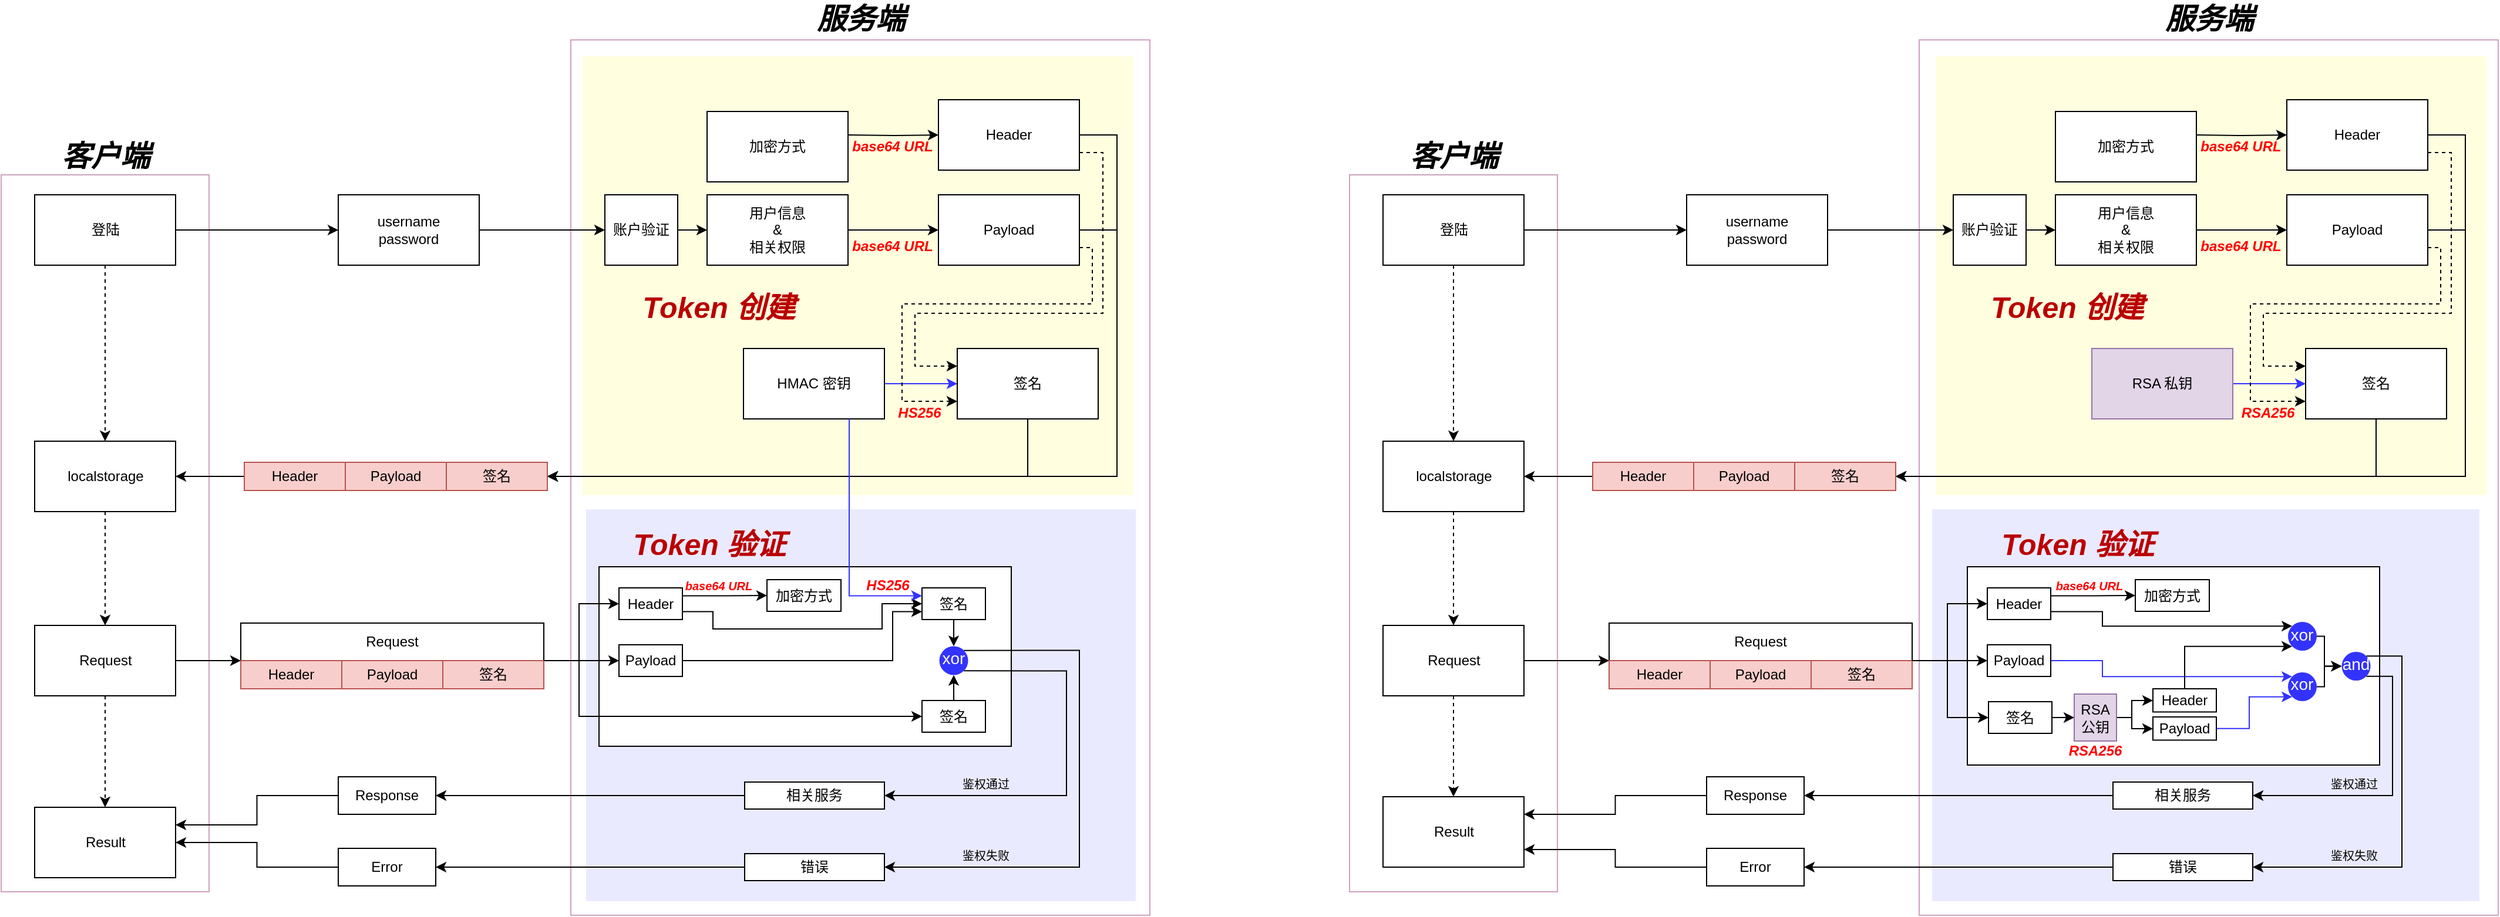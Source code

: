 <mxfile version="14.4.3" type="device"><diagram id="e9HFS9xnSts-V0otqG3l" name="第 1 页"><mxGraphModel dx="1980" dy="1196" grid="0" gridSize="10" guides="1" tooltips="1" connect="1" arrows="1" fold="1" page="0" pageScale="1" pageWidth="827" pageHeight="1169" math="0" shadow="0"><root><mxCell id="0"/><mxCell id="1" parent="0"/><mxCell id="iYfl9W74_A0CTGc8uDGF-97" value="" style="rounded=0;whiteSpace=wrap;html=1;strokeColor=#CDA2BE;" vertex="1" parent="1"><mxGeometry x="1139" y="272" width="177" height="611" as="geometry"/></mxCell><mxCell id="iYfl9W74_A0CTGc8uDGF-95" value="" style="rounded=0;whiteSpace=wrap;html=1;strokeColor=#CDA2BE;" vertex="1" parent="1"><mxGeometry x="1624" y="157" width="493" height="746" as="geometry"/></mxCell><mxCell id="iYfl9W74_A0CTGc8uDGF-172" value="" style="rounded=0;whiteSpace=wrap;html=1;strokeColor=none;fillColor=#FFFF99;opacity=30;" vertex="1" parent="1"><mxGeometry x="1638" y="171" width="469" height="374" as="geometry"/></mxCell><mxCell id="AnPREC7OPEaRMORbK3N5-30" value="" style="rounded=0;whiteSpace=wrap;html=1;strokeColor=#CDA2BE;" parent="1" vertex="1"><mxGeometry x="476" y="157" width="493" height="746" as="geometry"/></mxCell><mxCell id="iYfl9W74_A0CTGc8uDGF-171" value="" style="rounded=0;whiteSpace=wrap;html=1;strokeColor=none;fillColor=#FFFF99;opacity=30;" vertex="1" parent="1"><mxGeometry x="486" y="171" width="469" height="374" as="geometry"/></mxCell><mxCell id="AnPREC7OPEaRMORbK3N5-57" value="" style="rounded=0;whiteSpace=wrap;html=1;strokeColor=none;opacity=10;fillColor=#3333FF;" parent="1" vertex="1"><mxGeometry x="489" y="557" width="468" height="334" as="geometry"/></mxCell><mxCell id="AnPREC7OPEaRMORbK3N5-34" value="" style="rounded=0;whiteSpace=wrap;html=1;strokeColor=#CDA2BE;" parent="1" vertex="1"><mxGeometry x="-9" y="272" width="177" height="611" as="geometry"/></mxCell><mxCell id="AnPREC7OPEaRMORbK3N5-2" style="edgeStyle=orthogonalEdgeStyle;rounded=0;orthogonalLoop=1;jettySize=auto;html=1;entryX=0;entryY=0.5;entryDx=0;entryDy=0;" parent="1" source="AnPREC7OPEaRMORbK3N5-1" target="AnPREC7OPEaRMORbK3N5-4" edge="1"><mxGeometry relative="1" as="geometry"><mxPoint x="279" y="319" as="targetPoint"/></mxGeometry></mxCell><mxCell id="AnPREC7OPEaRMORbK3N5-1" value="username&lt;br&gt;password" style="rounded=0;whiteSpace=wrap;html=1;" parent="1" vertex="1"><mxGeometry x="278" y="289" width="120" height="60" as="geometry"/></mxCell><mxCell id="AnPREC7OPEaRMORbK3N5-12" style="edgeStyle=orthogonalEdgeStyle;rounded=0;orthogonalLoop=1;jettySize=auto;html=1;" parent="1" source="AnPREC7OPEaRMORbK3N5-3" target="AnPREC7OPEaRMORbK3N5-11" edge="1"><mxGeometry relative="1" as="geometry"/></mxCell><mxCell id="AnPREC7OPEaRMORbK3N5-3" value="用户信息&lt;br&gt;&amp;amp;&lt;br&gt;相关权限" style="rounded=0;whiteSpace=wrap;html=1;" parent="1" vertex="1"><mxGeometry x="592" y="289" width="120" height="60" as="geometry"/></mxCell><mxCell id="AnPREC7OPEaRMORbK3N5-5" style="edgeStyle=orthogonalEdgeStyle;rounded=0;orthogonalLoop=1;jettySize=auto;html=1;entryX=0;entryY=0.5;entryDx=0;entryDy=0;" parent="1" source="AnPREC7OPEaRMORbK3N5-4" target="AnPREC7OPEaRMORbK3N5-3" edge="1"><mxGeometry relative="1" as="geometry"/></mxCell><mxCell id="AnPREC7OPEaRMORbK3N5-4" value="账户验证" style="rounded=0;whiteSpace=wrap;html=1;" parent="1" vertex="1"><mxGeometry x="505" y="289" width="62" height="60" as="geometry"/></mxCell><mxCell id="AnPREC7OPEaRMORbK3N5-9" style="edgeStyle=orthogonalEdgeStyle;rounded=0;orthogonalLoop=1;jettySize=auto;html=1;entryX=0;entryY=0.5;entryDx=0;entryDy=0;" parent="1" target="AnPREC7OPEaRMORbK3N5-8" edge="1"><mxGeometry relative="1" as="geometry"><mxPoint x="712" y="238" as="sourcePoint"/></mxGeometry></mxCell><mxCell id="AnPREC7OPEaRMORbK3N5-14" style="edgeStyle=orthogonalEdgeStyle;rounded=0;orthogonalLoop=1;jettySize=auto;html=1;strokeColor=#3333FF;" parent="1" source="AnPREC7OPEaRMORbK3N5-7" target="AnPREC7OPEaRMORbK3N5-13" edge="1"><mxGeometry relative="1" as="geometry"/></mxCell><mxCell id="AnPREC7OPEaRMORbK3N5-7" value="HMAC 密钥" style="rounded=0;whiteSpace=wrap;html=1;" parent="1" vertex="1"><mxGeometry x="623" y="420" width="120" height="60" as="geometry"/></mxCell><mxCell id="AnPREC7OPEaRMORbK3N5-16" style="edgeStyle=orthogonalEdgeStyle;rounded=0;orthogonalLoop=1;jettySize=auto;html=1;entryX=0;entryY=0.25;entryDx=0;entryDy=0;dashed=1;exitX=1;exitY=0.75;exitDx=0;exitDy=0;" parent="1" source="AnPREC7OPEaRMORbK3N5-8" target="AnPREC7OPEaRMORbK3N5-13" edge="1"><mxGeometry relative="1" as="geometry"><Array as="points"><mxPoint x="929" y="253"/><mxPoint x="929" y="390"/><mxPoint x="769" y="390"/><mxPoint x="769" y="435"/></Array></mxGeometry></mxCell><mxCell id="AnPREC7OPEaRMORbK3N5-32" style="edgeStyle=orthogonalEdgeStyle;rounded=0;orthogonalLoop=1;jettySize=auto;html=1;entryX=1;entryY=0.5;entryDx=0;entryDy=0;" parent="1" source="AnPREC7OPEaRMORbK3N5-8" target="AnPREC7OPEaRMORbK3N5-17" edge="1"><mxGeometry relative="1" as="geometry"><Array as="points"><mxPoint x="941" y="238"/><mxPoint x="941" y="529"/></Array></mxGeometry></mxCell><mxCell id="AnPREC7OPEaRMORbK3N5-8" value="Header" style="rounded=0;whiteSpace=wrap;html=1;" parent="1" vertex="1"><mxGeometry x="789" y="208" width="120" height="60" as="geometry"/></mxCell><mxCell id="AnPREC7OPEaRMORbK3N5-15" style="edgeStyle=orthogonalEdgeStyle;rounded=0;orthogonalLoop=1;jettySize=auto;html=1;entryX=0;entryY=0.75;entryDx=0;entryDy=0;exitX=1;exitY=0.75;exitDx=0;exitDy=0;dashed=1;" parent="1" source="AnPREC7OPEaRMORbK3N5-11" target="AnPREC7OPEaRMORbK3N5-13" edge="1"><mxGeometry relative="1" as="geometry"><Array as="points"><mxPoint x="920" y="334"/><mxPoint x="920" y="382"/><mxPoint x="758" y="382"/><mxPoint x="758" y="465"/></Array></mxGeometry></mxCell><mxCell id="AnPREC7OPEaRMORbK3N5-31" style="edgeStyle=orthogonalEdgeStyle;rounded=0;orthogonalLoop=1;jettySize=auto;html=1;entryX=1;entryY=0.5;entryDx=0;entryDy=0;" parent="1" source="AnPREC7OPEaRMORbK3N5-11" target="AnPREC7OPEaRMORbK3N5-17" edge="1"><mxGeometry relative="1" as="geometry"><Array as="points"><mxPoint x="941" y="319"/><mxPoint x="941" y="529"/></Array></mxGeometry></mxCell><mxCell id="AnPREC7OPEaRMORbK3N5-11" value="Payload" style="rounded=0;whiteSpace=wrap;html=1;" parent="1" vertex="1"><mxGeometry x="789" y="289" width="120" height="60" as="geometry"/></mxCell><mxCell id="AnPREC7OPEaRMORbK3N5-21" style="edgeStyle=orthogonalEdgeStyle;rounded=0;orthogonalLoop=1;jettySize=auto;html=1;entryX=1;entryY=0.5;entryDx=0;entryDy=0;exitX=0.5;exitY=1;exitDx=0;exitDy=0;" parent="1" source="AnPREC7OPEaRMORbK3N5-13" target="AnPREC7OPEaRMORbK3N5-17" edge="1"><mxGeometry relative="1" as="geometry"><Array as="points"><mxPoint x="865" y="529"/></Array></mxGeometry></mxCell><mxCell id="AnPREC7OPEaRMORbK3N5-13" value="签名" style="rounded=0;whiteSpace=wrap;html=1;" parent="1" vertex="1"><mxGeometry x="805" y="420" width="120" height="60" as="geometry"/></mxCell><mxCell id="AnPREC7OPEaRMORbK3N5-17" value="签名" style="rounded=0;whiteSpace=wrap;html=1;fillColor=#f8cecc;strokeColor=#b85450;" parent="1" vertex="1"><mxGeometry x="370" y="517" width="86" height="24" as="geometry"/></mxCell><mxCell id="AnPREC7OPEaRMORbK3N5-18" value="Payload" style="rounded=0;whiteSpace=wrap;html=1;fillColor=#f8cecc;strokeColor=#b85450;" parent="1" vertex="1"><mxGeometry x="284" y="517" width="86" height="24" as="geometry"/></mxCell><mxCell id="AnPREC7OPEaRMORbK3N5-48" style="edgeStyle=orthogonalEdgeStyle;rounded=0;orthogonalLoop=1;jettySize=auto;html=1;entryX=1;entryY=0.5;entryDx=0;entryDy=0;" parent="1" source="AnPREC7OPEaRMORbK3N5-19" target="AnPREC7OPEaRMORbK3N5-47" edge="1"><mxGeometry relative="1" as="geometry"/></mxCell><mxCell id="AnPREC7OPEaRMORbK3N5-19" value="Header" style="rounded=0;whiteSpace=wrap;html=1;fillColor=#f8cecc;strokeColor=#b85450;" parent="1" vertex="1"><mxGeometry x="198" y="517" width="86" height="24" as="geometry"/></mxCell><mxCell id="AnPREC7OPEaRMORbK3N5-22" value="Request" style="rounded=0;whiteSpace=wrap;html=1;" parent="1" vertex="1"><mxGeometry x="195" y="654" width="258" height="32" as="geometry"/></mxCell><mxCell id="AnPREC7OPEaRMORbK3N5-23" value="签名" style="rounded=0;whiteSpace=wrap;html=1;fillColor=#f8cecc;strokeColor=#b85450;" parent="1" vertex="1"><mxGeometry x="367" y="686" width="86" height="24" as="geometry"/></mxCell><mxCell id="AnPREC7OPEaRMORbK3N5-24" value="Payload" style="rounded=0;whiteSpace=wrap;html=1;fillColor=#f8cecc;strokeColor=#b85450;" parent="1" vertex="1"><mxGeometry x="281" y="686" width="86" height="24" as="geometry"/></mxCell><mxCell id="AnPREC7OPEaRMORbK3N5-25" value="Header" style="rounded=0;whiteSpace=wrap;html=1;fillColor=#f8cecc;strokeColor=#b85450;" parent="1" vertex="1"><mxGeometry x="195" y="686" width="86" height="24" as="geometry"/></mxCell><mxCell id="AnPREC7OPEaRMORbK3N5-36" style="edgeStyle=orthogonalEdgeStyle;rounded=0;orthogonalLoop=1;jettySize=auto;html=1;entryX=0;entryY=0.5;entryDx=0;entryDy=0;" parent="1" source="AnPREC7OPEaRMORbK3N5-35" target="AnPREC7OPEaRMORbK3N5-1" edge="1"><mxGeometry relative="1" as="geometry"/></mxCell><mxCell id="AnPREC7OPEaRMORbK3N5-58" style="edgeStyle=orthogonalEdgeStyle;rounded=0;orthogonalLoop=1;jettySize=auto;html=1;entryX=0.5;entryY=0;entryDx=0;entryDy=0;dashed=1;" parent="1" source="AnPREC7OPEaRMORbK3N5-35" target="AnPREC7OPEaRMORbK3N5-47" edge="1"><mxGeometry relative="1" as="geometry"/></mxCell><mxCell id="AnPREC7OPEaRMORbK3N5-35" value="登陆" style="rounded=0;whiteSpace=wrap;html=1;" parent="1" vertex="1"><mxGeometry x="19.5" y="289" width="120" height="60" as="geometry"/></mxCell><mxCell id="AnPREC7OPEaRMORbK3N5-54" style="edgeStyle=orthogonalEdgeStyle;rounded=0;orthogonalLoop=1;jettySize=auto;html=1;entryX=1;entryY=0.5;entryDx=0;entryDy=0;" parent="1" target="AnPREC7OPEaRMORbK3N5-53" edge="1"><mxGeometry relative="1" as="geometry"><mxPoint x="732" y="795" as="sourcePoint"/><Array as="points"><mxPoint x="732" y="801"/></Array></mxGeometry></mxCell><mxCell id="AnPREC7OPEaRMORbK3N5-39" value="相关服务" style="rounded=0;whiteSpace=wrap;html=1;" parent="1" vertex="1"><mxGeometry x="624" y="789.5" width="119" height="23" as="geometry"/></mxCell><mxCell id="AnPREC7OPEaRMORbK3N5-59" style="edgeStyle=orthogonalEdgeStyle;rounded=0;orthogonalLoop=1;jettySize=auto;html=1;dashed=1;exitX=0.5;exitY=1;exitDx=0;exitDy=0;" parent="1" target="AnPREC7OPEaRMORbK3N5-49" edge="1" source="AnPREC7OPEaRMORbK3N5-47"><mxGeometry relative="1" as="geometry"><mxPoint x="79.5" y="582.0" as="sourcePoint"/></mxGeometry></mxCell><mxCell id="AnPREC7OPEaRMORbK3N5-47" value="localstorage" style="rounded=0;whiteSpace=wrap;html=1;" parent="1" vertex="1"><mxGeometry x="19.5" y="499" width="120" height="60" as="geometry"/></mxCell><mxCell id="AnPREC7OPEaRMORbK3N5-51" style="edgeStyle=orthogonalEdgeStyle;rounded=0;orthogonalLoop=1;jettySize=auto;html=1;entryX=0;entryY=1;entryDx=0;entryDy=0;" parent="1" source="AnPREC7OPEaRMORbK3N5-49" target="AnPREC7OPEaRMORbK3N5-22" edge="1"><mxGeometry relative="1" as="geometry"><Array as="points"><mxPoint x="181" y="686"/><mxPoint x="181" y="686"/></Array></mxGeometry></mxCell><mxCell id="AnPREC7OPEaRMORbK3N5-60" style="edgeStyle=orthogonalEdgeStyle;rounded=0;orthogonalLoop=1;jettySize=auto;html=1;dashed=1;" parent="1" source="AnPREC7OPEaRMORbK3N5-49" target="AnPREC7OPEaRMORbK3N5-52" edge="1"><mxGeometry relative="1" as="geometry"/></mxCell><mxCell id="AnPREC7OPEaRMORbK3N5-49" value="Request" style="rounded=0;whiteSpace=wrap;html=1;" parent="1" vertex="1"><mxGeometry x="19.5" y="656" width="120" height="60" as="geometry"/></mxCell><mxCell id="AnPREC7OPEaRMORbK3N5-52" value="Result" style="rounded=0;whiteSpace=wrap;html=1;" parent="1" vertex="1"><mxGeometry x="19.5" y="811" width="120" height="60" as="geometry"/></mxCell><mxCell id="AnPREC7OPEaRMORbK3N5-55" style="edgeStyle=orthogonalEdgeStyle;rounded=0;orthogonalLoop=1;jettySize=auto;html=1;entryX=1;entryY=0.25;entryDx=0;entryDy=0;" parent="1" source="AnPREC7OPEaRMORbK3N5-53" target="AnPREC7OPEaRMORbK3N5-52" edge="1"><mxGeometry relative="1" as="geometry"/></mxCell><mxCell id="AnPREC7OPEaRMORbK3N5-53" value="Response" style="rounded=0;whiteSpace=wrap;html=1;" parent="1" vertex="1"><mxGeometry x="278" y="785" width="83" height="32" as="geometry"/></mxCell><mxCell id="AnPREC7OPEaRMORbK3N5-61" value="" style="rounded=0;whiteSpace=wrap;html=1;" parent="1" vertex="1"><mxGeometry x="500" y="606" width="351" height="153" as="geometry"/></mxCell><mxCell id="AnPREC7OPEaRMORbK3N5-74" style="edgeStyle=orthogonalEdgeStyle;rounded=0;orthogonalLoop=1;jettySize=auto;html=1;entryX=0;entryY=0.5;entryDx=0;entryDy=0;exitX=1;exitY=0.25;exitDx=0;exitDy=0;" parent="1" source="AnPREC7OPEaRMORbK3N5-64" target="AnPREC7OPEaRMORbK3N5-66" edge="1"><mxGeometry relative="1" as="geometry"/></mxCell><mxCell id="h8LvbexIC29-qJzv4E1W-7" style="edgeStyle=orthogonalEdgeStyle;rounded=0;orthogonalLoop=1;jettySize=auto;html=1;entryX=0;entryY=0.5;entryDx=0;entryDy=0;fontColor=#FF0000;exitX=1;exitY=0.75;exitDx=0;exitDy=0;" parent="1" source="AnPREC7OPEaRMORbK3N5-64" target="AnPREC7OPEaRMORbK3N5-69" edge="1"><mxGeometry relative="1" as="geometry"><Array as="points"><mxPoint x="597" y="644"/><mxPoint x="597" y="659"/><mxPoint x="741" y="659"/><mxPoint x="741" y="638"/></Array></mxGeometry></mxCell><mxCell id="AnPREC7OPEaRMORbK3N5-64" value="Header" style="rounded=0;whiteSpace=wrap;html=1;" parent="1" vertex="1"><mxGeometry x="517" y="624" width="54" height="27" as="geometry"/></mxCell><mxCell id="AnPREC7OPEaRMORbK3N5-65" value="加密方式" style="rounded=0;whiteSpace=wrap;html=1;" parent="1" vertex="1"><mxGeometry x="592" y="218" width="120" height="60" as="geometry"/></mxCell><mxCell id="AnPREC7OPEaRMORbK3N5-66" value="加密方式" style="rounded=0;whiteSpace=wrap;html=1;" parent="1" vertex="1"><mxGeometry x="643" y="617" width="63" height="27" as="geometry"/></mxCell><mxCell id="AnPREC7OPEaRMORbK3N5-75" style="edgeStyle=orthogonalEdgeStyle;rounded=0;orthogonalLoop=1;jettySize=auto;html=1;entryX=0;entryY=0.75;entryDx=0;entryDy=0;" parent="1" source="AnPREC7OPEaRMORbK3N5-67" target="AnPREC7OPEaRMORbK3N5-69" edge="1"><mxGeometry relative="1" as="geometry"><mxPoint x="646" y="686" as="targetPoint"/><Array as="points"><mxPoint x="750" y="686"/><mxPoint x="750" y="644"/></Array></mxGeometry></mxCell><mxCell id="AnPREC7OPEaRMORbK3N5-67" value="Payload" style="rounded=0;whiteSpace=wrap;html=1;" parent="1" vertex="1"><mxGeometry x="517" y="672.5" width="54" height="27" as="geometry"/></mxCell><mxCell id="AnPREC7OPEaRMORbK3N5-81" style="edgeStyle=orthogonalEdgeStyle;rounded=0;orthogonalLoop=1;jettySize=auto;html=1;entryX=0.5;entryY=0;entryDx=0;entryDy=0;fontColor=#FFFFFF;" parent="1" source="AnPREC7OPEaRMORbK3N5-69" target="AnPREC7OPEaRMORbK3N5-80" edge="1"><mxGeometry relative="1" as="geometry"/></mxCell><mxCell id="AnPREC7OPEaRMORbK3N5-69" value="签名" style="rounded=0;whiteSpace=wrap;html=1;" parent="1" vertex="1"><mxGeometry x="775" y="624" width="54" height="27" as="geometry"/></mxCell><mxCell id="AnPREC7OPEaRMORbK3N5-82" style="edgeStyle=orthogonalEdgeStyle;rounded=0;orthogonalLoop=1;jettySize=auto;html=1;entryX=0.5;entryY=1;entryDx=0;entryDy=0;fontColor=#FFFFFF;" parent="1" source="AnPREC7OPEaRMORbK3N5-70" target="AnPREC7OPEaRMORbK3N5-80" edge="1"><mxGeometry relative="1" as="geometry"/></mxCell><mxCell id="AnPREC7OPEaRMORbK3N5-70" value="签名" style="rounded=0;whiteSpace=wrap;html=1;" parent="1" vertex="1"><mxGeometry x="775" y="720" width="54" height="27" as="geometry"/></mxCell><mxCell id="AnPREC7OPEaRMORbK3N5-63" style="edgeStyle=orthogonalEdgeStyle;rounded=0;orthogonalLoop=1;jettySize=auto;html=1;entryX=0;entryY=0.5;entryDx=0;entryDy=0;" parent="1" source="AnPREC7OPEaRMORbK3N5-22" target="AnPREC7OPEaRMORbK3N5-64" edge="1"><mxGeometry relative="1" as="geometry"><Array as="points"><mxPoint x="483" y="686"/><mxPoint x="483" y="638"/></Array></mxGeometry></mxCell><mxCell id="AnPREC7OPEaRMORbK3N5-72" style="edgeStyle=orthogonalEdgeStyle;rounded=0;orthogonalLoop=1;jettySize=auto;html=1;entryX=0;entryY=0.5;entryDx=0;entryDy=0;" parent="1" source="AnPREC7OPEaRMORbK3N5-22" target="AnPREC7OPEaRMORbK3N5-70" edge="1"><mxGeometry relative="1" as="geometry"><Array as="points"><mxPoint x="483" y="686"/><mxPoint x="483" y="734"/></Array></mxGeometry></mxCell><mxCell id="AnPREC7OPEaRMORbK3N5-71" style="edgeStyle=orthogonalEdgeStyle;rounded=0;orthogonalLoop=1;jettySize=auto;html=1;entryX=0;entryY=0.5;entryDx=0;entryDy=0;" parent="1" target="AnPREC7OPEaRMORbK3N5-67" edge="1"><mxGeometry relative="1" as="geometry"><mxPoint x="453" y="686" as="sourcePoint"/><Array as="points"><mxPoint x="470" y="686"/><mxPoint x="470" y="686"/></Array></mxGeometry></mxCell><mxCell id="AnPREC7OPEaRMORbK3N5-78" style="edgeStyle=orthogonalEdgeStyle;rounded=0;orthogonalLoop=1;jettySize=auto;html=1;entryX=0;entryY=0.25;entryDx=0;entryDy=0;exitX=0.75;exitY=1;exitDx=0;exitDy=0;strokeColor=#3333FF;" parent="1" source="AnPREC7OPEaRMORbK3N5-7" target="AnPREC7OPEaRMORbK3N5-69" edge="1"><mxGeometry relative="1" as="geometry"><mxPoint x="733.471" y="588" as="sourcePoint"/><Array as="points"><mxPoint x="713" y="631"/></Array></mxGeometry></mxCell><mxCell id="AnPREC7OPEaRMORbK3N5-86" style="edgeStyle=orthogonalEdgeStyle;rounded=0;orthogonalLoop=1;jettySize=auto;html=1;entryX=1;entryY=0.5;entryDx=0;entryDy=0;fontColor=#FFFFFF;exitX=1;exitY=1;exitDx=0;exitDy=0;" parent="1" source="AnPREC7OPEaRMORbK3N5-80" target="AnPREC7OPEaRMORbK3N5-39" edge="1"><mxGeometry relative="1" as="geometry"><Array as="points"><mxPoint x="898" y="695"/><mxPoint x="898" y="801"/></Array></mxGeometry></mxCell><mxCell id="AnPREC7OPEaRMORbK3N5-87" style="edgeStyle=orthogonalEdgeStyle;rounded=0;orthogonalLoop=1;jettySize=auto;html=1;entryX=1;entryY=0.5;entryDx=0;entryDy=0;strokeColor=#000000;fontColor=#FFFFFF;exitX=1;exitY=0;exitDx=0;exitDy=0;" parent="1" source="AnPREC7OPEaRMORbK3N5-80" target="AnPREC7OPEaRMORbK3N5-85" edge="1"><mxGeometry relative="1" as="geometry"><Array as="points"><mxPoint x="909" y="677"/><mxPoint x="909" y="862"/></Array></mxGeometry></mxCell><mxCell id="AnPREC7OPEaRMORbK3N5-80" value="" style="ellipse;whiteSpace=wrap;html=1;aspect=fixed;fillColor=#3333FF;fontColor=#FFFFFF;strokeColor=none;" parent="1" vertex="1"><mxGeometry x="789.75" y="673.75" width="24.5" height="24.5" as="geometry"/></mxCell><mxCell id="AnPREC7OPEaRMORbK3N5-83" value="&lt;font style=&quot;font-size: 14px&quot;&gt;xor&lt;/font&gt;" style="text;html=1;strokeColor=none;fillColor=none;align=center;verticalAlign=middle;whiteSpace=wrap;rounded=0;fontColor=#FFFFFF;" parent="1" vertex="1"><mxGeometry x="782" y="673.75" width="40" height="20" as="geometry"/></mxCell><mxCell id="AnPREC7OPEaRMORbK3N5-84" value="&lt;font color=&quot;#000000&quot; style=&quot;font-size: 10px&quot;&gt;鉴权通过&lt;/font&gt;" style="text;html=1;strokeColor=none;fillColor=none;align=center;verticalAlign=middle;whiteSpace=wrap;rounded=0;fontColor=#FFFFFF;" parent="1" vertex="1"><mxGeometry x="808" y="781" width="43" height="20" as="geometry"/></mxCell><mxCell id="AnPREC7OPEaRMORbK3N5-92" style="edgeStyle=orthogonalEdgeStyle;rounded=0;orthogonalLoop=1;jettySize=auto;html=1;entryX=1;entryY=0.5;entryDx=0;entryDy=0;strokeColor=#000000;fontColor=#FFFFFF;" parent="1" source="AnPREC7OPEaRMORbK3N5-85" target="AnPREC7OPEaRMORbK3N5-90" edge="1"><mxGeometry relative="1" as="geometry"/></mxCell><mxCell id="AnPREC7OPEaRMORbK3N5-85" value="错误" style="rounded=0;whiteSpace=wrap;html=1;" parent="1" vertex="1"><mxGeometry x="624" y="850.5" width="119" height="23" as="geometry"/></mxCell><mxCell id="AnPREC7OPEaRMORbK3N5-88" value="&lt;font color=&quot;#000000&quot; style=&quot;font-size: 10px&quot;&gt;鉴权失败&lt;/font&gt;" style="text;html=1;strokeColor=none;fillColor=none;align=center;verticalAlign=middle;whiteSpace=wrap;rounded=0;fontColor=#FFFFFF;" parent="1" vertex="1"><mxGeometry x="808" y="842" width="43" height="20" as="geometry"/></mxCell><mxCell id="AnPREC7OPEaRMORbK3N5-93" style="edgeStyle=orthogonalEdgeStyle;rounded=0;orthogonalLoop=1;jettySize=auto;html=1;entryX=1;entryY=0.5;entryDx=0;entryDy=0;strokeColor=#000000;fontColor=#FFFFFF;" parent="1" source="AnPREC7OPEaRMORbK3N5-90" target="AnPREC7OPEaRMORbK3N5-52" edge="1"><mxGeometry relative="1" as="geometry"/></mxCell><mxCell id="AnPREC7OPEaRMORbK3N5-90" value="Error" style="rounded=0;whiteSpace=wrap;html=1;" parent="1" vertex="1"><mxGeometry x="278" y="846" width="83" height="32" as="geometry"/></mxCell><mxCell id="AnPREC7OPEaRMORbK3N5-94" value="&lt;font size=&quot;1&quot; color=&quot;rgba(0, 0, 0, 0)&quot;&gt;&lt;b&gt;&lt;i style=&quot;font-size: 25px&quot;&gt;Token 创建&lt;/i&gt;&lt;/b&gt;&lt;/font&gt;" style="text;html=1;strokeColor=none;fillColor=none;align=center;verticalAlign=middle;whiteSpace=wrap;rounded=0;fontColor=#FFFFFF;" parent="1" vertex="1"><mxGeometry x="528" y="374" width="148" height="20" as="geometry"/></mxCell><mxCell id="AnPREC7OPEaRMORbK3N5-95" value="&lt;font size=&quot;1&quot; color=&quot;rgba(0, 0, 0, 0)&quot;&gt;&lt;b&gt;&lt;i style=&quot;font-size: 25px&quot;&gt;Token 验证&lt;/i&gt;&lt;/b&gt;&lt;/font&gt;" style="text;html=1;strokeColor=none;fillColor=none;align=center;verticalAlign=middle;whiteSpace=wrap;rounded=0;fontColor=#FFFFFF;" parent="1" vertex="1"><mxGeometry x="520" y="576" width="148" height="20" as="geometry"/></mxCell><mxCell id="AnPREC7OPEaRMORbK3N5-96" value="&lt;font size=&quot;1&quot; color=&quot;#000000&quot;&gt;&lt;b&gt;&lt;i style=&quot;font-size: 25px&quot;&gt;客户端&lt;/i&gt;&lt;/b&gt;&lt;/font&gt;" style="text;html=1;strokeColor=none;fillColor=none;align=center;verticalAlign=middle;whiteSpace=wrap;rounded=0;fontColor=#FFFFFF;" parent="1" vertex="1"><mxGeometry x="5.5" y="247" width="148" height="16" as="geometry"/></mxCell><mxCell id="AnPREC7OPEaRMORbK3N5-97" value="&lt;font size=&quot;1&quot; color=&quot;#000000&quot;&gt;&lt;b&gt;&lt;i style=&quot;font-size: 25px&quot;&gt;服务端&lt;/i&gt;&lt;/b&gt;&lt;/font&gt;" style="text;html=1;strokeColor=none;fillColor=none;align=center;verticalAlign=middle;whiteSpace=wrap;rounded=0;fontColor=#FFFFFF;" parent="1" vertex="1"><mxGeometry x="648.5" y="130" width="148" height="16" as="geometry"/></mxCell><mxCell id="h8LvbexIC29-qJzv4E1W-1" value="&lt;font size=&quot;1&quot;&gt;&lt;b&gt;&lt;i style=&quot;font-size: 12px&quot;&gt;base64 URL&lt;/i&gt;&lt;/b&gt;&lt;/font&gt;" style="text;html=1;strokeColor=none;fillColor=none;align=center;verticalAlign=middle;whiteSpace=wrap;rounded=0;fontColor=#FF0000;" parent="1" vertex="1"><mxGeometry x="714" y="238" width="72" height="20" as="geometry"/></mxCell><mxCell id="h8LvbexIC29-qJzv4E1W-2" value="&lt;font size=&quot;1&quot;&gt;&lt;b&gt;&lt;i style=&quot;font-size: 12px&quot;&gt;base64 URL&lt;/i&gt;&lt;/b&gt;&lt;/font&gt;" style="text;html=1;strokeColor=none;fillColor=none;align=center;verticalAlign=middle;whiteSpace=wrap;rounded=0;fontColor=#FF0000;" parent="1" vertex="1"><mxGeometry x="714" y="323" width="72" height="20" as="geometry"/></mxCell><mxCell id="h8LvbexIC29-qJzv4E1W-3" value="&lt;font size=&quot;1&quot;&gt;&lt;b&gt;&lt;i style=&quot;font-size: 12px&quot;&gt;HS256&lt;/i&gt;&lt;/b&gt;&lt;/font&gt;" style="text;html=1;strokeColor=none;fillColor=none;align=center;verticalAlign=middle;whiteSpace=wrap;rounded=0;fontColor=#FF0000;" parent="1" vertex="1"><mxGeometry x="755.75" y="469" width="34" height="11" as="geometry"/></mxCell><mxCell id="h8LvbexIC29-qJzv4E1W-4" value="&lt;font size=&quot;1&quot;&gt;&lt;b&gt;&lt;i&gt;base64 URL&lt;/i&gt;&lt;/b&gt;&lt;/font&gt;" style="text;html=1;strokeColor=none;fillColor=none;align=center;verticalAlign=middle;whiteSpace=wrap;rounded=0;fontColor=#FF0000;" parent="1" vertex="1"><mxGeometry x="572" y="611.5" width="60" height="20" as="geometry"/></mxCell><mxCell id="h8LvbexIC29-qJzv4E1W-6" value="&lt;font size=&quot;1&quot;&gt;&lt;b&gt;&lt;i style=&quot;font-size: 12px&quot;&gt;HS256&lt;/i&gt;&lt;/b&gt;&lt;/font&gt;" style="text;html=1;strokeColor=none;fillColor=none;align=center;verticalAlign=middle;whiteSpace=wrap;rounded=0;fontColor=#FF0000;" parent="1" vertex="1"><mxGeometry x="729" y="616" width="34" height="11" as="geometry"/></mxCell><mxCell id="iYfl9W74_A0CTGc8uDGF-28" value="" style="rounded=0;whiteSpace=wrap;html=1;strokeColor=none;opacity=10;fillColor=#3333FF;" vertex="1" parent="1"><mxGeometry x="1635" y="557" width="466" height="334" as="geometry"/></mxCell><mxCell id="iYfl9W74_A0CTGc8uDGF-29" value="Request" style="rounded=0;whiteSpace=wrap;html=1;" vertex="1" parent="1"><mxGeometry x="1360" y="654" width="258" height="32" as="geometry"/></mxCell><mxCell id="iYfl9W74_A0CTGc8uDGF-30" value="签名" style="rounded=0;whiteSpace=wrap;html=1;fillColor=#f8cecc;strokeColor=#b85450;" vertex="1" parent="1"><mxGeometry x="1532" y="686" width="86" height="24" as="geometry"/></mxCell><mxCell id="iYfl9W74_A0CTGc8uDGF-31" value="Payload" style="rounded=0;whiteSpace=wrap;html=1;fillColor=#f8cecc;strokeColor=#b85450;" vertex="1" parent="1"><mxGeometry x="1446" y="686" width="86" height="24" as="geometry"/></mxCell><mxCell id="iYfl9W74_A0CTGc8uDGF-32" value="Header" style="rounded=0;whiteSpace=wrap;html=1;fillColor=#f8cecc;strokeColor=#b85450;" vertex="1" parent="1"><mxGeometry x="1360" y="686" width="86" height="24" as="geometry"/></mxCell><mxCell id="iYfl9W74_A0CTGc8uDGF-62" style="edgeStyle=orthogonalEdgeStyle;rounded=0;orthogonalLoop=1;jettySize=auto;html=1;" edge="1" parent="1" source="iYfl9W74_A0CTGc8uDGF-33" target="iYfl9W74_A0CTGc8uDGF-60"><mxGeometry relative="1" as="geometry"/></mxCell><mxCell id="iYfl9W74_A0CTGc8uDGF-33" value="相关服务" style="rounded=0;whiteSpace=wrap;html=1;" vertex="1" parent="1"><mxGeometry x="1789" y="789.5" width="119" height="23" as="geometry"/></mxCell><mxCell id="iYfl9W74_A0CTGc8uDGF-34" value="" style="rounded=0;whiteSpace=wrap;html=1;" vertex="1" parent="1"><mxGeometry x="1665" y="606" width="351" height="169" as="geometry"/></mxCell><mxCell id="iYfl9W74_A0CTGc8uDGF-35" style="edgeStyle=orthogonalEdgeStyle;rounded=0;orthogonalLoop=1;jettySize=auto;html=1;entryX=0;entryY=0.5;entryDx=0;entryDy=0;exitX=1;exitY=0.25;exitDx=0;exitDy=0;" edge="1" source="iYfl9W74_A0CTGc8uDGF-37" target="iYfl9W74_A0CTGc8uDGF-38" parent="1"><mxGeometry relative="1" as="geometry"/></mxCell><mxCell id="iYfl9W74_A0CTGc8uDGF-70" style="edgeStyle=orthogonalEdgeStyle;rounded=0;orthogonalLoop=1;jettySize=auto;html=1;entryX=0;entryY=0;entryDx=0;entryDy=0;exitX=1;exitY=0.75;exitDx=0;exitDy=0;" edge="1" parent="1" source="iYfl9W74_A0CTGc8uDGF-37" target="iYfl9W74_A0CTGc8uDGF-50"><mxGeometry relative="1" as="geometry"><Array as="points"><mxPoint x="1780" y="644"/><mxPoint x="1780" y="657"/></Array></mxGeometry></mxCell><mxCell id="iYfl9W74_A0CTGc8uDGF-37" value="Header" style="rounded=0;whiteSpace=wrap;html=1;" vertex="1" parent="1"><mxGeometry x="1682" y="624" width="54" height="27" as="geometry"/></mxCell><mxCell id="iYfl9W74_A0CTGc8uDGF-38" value="加密方式" style="rounded=0;whiteSpace=wrap;html=1;" vertex="1" parent="1"><mxGeometry x="1808" y="617" width="63" height="27" as="geometry"/></mxCell><mxCell id="iYfl9W74_A0CTGc8uDGF-75" style="edgeStyle=orthogonalEdgeStyle;rounded=0;orthogonalLoop=1;jettySize=auto;html=1;entryX=0;entryY=0;entryDx=0;entryDy=0;strokeColor=#3333FF;" edge="1" parent="1" source="iYfl9W74_A0CTGc8uDGF-40" target="iYfl9W74_A0CTGc8uDGF-74"><mxGeometry relative="1" as="geometry"><Array as="points"><mxPoint x="1780" y="686"/><mxPoint x="1780" y="700"/></Array></mxGeometry></mxCell><mxCell id="iYfl9W74_A0CTGc8uDGF-40" value="Payload" style="rounded=0;whiteSpace=wrap;html=1;" vertex="1" parent="1"><mxGeometry x="1682" y="672.5" width="54" height="27" as="geometry"/></mxCell><mxCell id="iYfl9W74_A0CTGc8uDGF-64" style="edgeStyle=orthogonalEdgeStyle;rounded=0;orthogonalLoop=1;jettySize=auto;html=1;entryX=0;entryY=0.5;entryDx=0;entryDy=0;" edge="1" parent="1" source="iYfl9W74_A0CTGc8uDGF-44" target="iYfl9W74_A0CTGc8uDGF-63"><mxGeometry relative="1" as="geometry"/></mxCell><mxCell id="iYfl9W74_A0CTGc8uDGF-44" value="签名" style="rounded=0;whiteSpace=wrap;html=1;" vertex="1" parent="1"><mxGeometry x="1683" y="721" width="54" height="27" as="geometry"/></mxCell><mxCell id="iYfl9W74_A0CTGc8uDGF-45" style="edgeStyle=orthogonalEdgeStyle;rounded=0;orthogonalLoop=1;jettySize=auto;html=1;entryX=0;entryY=0.5;entryDx=0;entryDy=0;" edge="1" source="iYfl9W74_A0CTGc8uDGF-29" target="iYfl9W74_A0CTGc8uDGF-37" parent="1"><mxGeometry relative="1" as="geometry"><Array as="points"><mxPoint x="1648" y="686"/><mxPoint x="1648" y="638"/></Array></mxGeometry></mxCell><mxCell id="iYfl9W74_A0CTGc8uDGF-46" style="edgeStyle=orthogonalEdgeStyle;rounded=0;orthogonalLoop=1;jettySize=auto;html=1;entryX=0;entryY=0.5;entryDx=0;entryDy=0;" edge="1" source="iYfl9W74_A0CTGc8uDGF-29" target="iYfl9W74_A0CTGc8uDGF-44" parent="1"><mxGeometry relative="1" as="geometry"><Array as="points"><mxPoint x="1648" y="686"/><mxPoint x="1648" y="734"/></Array></mxGeometry></mxCell><mxCell id="iYfl9W74_A0CTGc8uDGF-47" style="edgeStyle=orthogonalEdgeStyle;rounded=0;orthogonalLoop=1;jettySize=auto;html=1;entryX=0;entryY=0.5;entryDx=0;entryDy=0;" edge="1" target="iYfl9W74_A0CTGc8uDGF-40" parent="1"><mxGeometry relative="1" as="geometry"><mxPoint x="1618" y="686" as="sourcePoint"/><Array as="points"><mxPoint x="1635" y="686"/><mxPoint x="1635" y="686"/></Array></mxGeometry></mxCell><mxCell id="iYfl9W74_A0CTGc8uDGF-82" style="edgeStyle=orthogonalEdgeStyle;rounded=0;orthogonalLoop=1;jettySize=auto;html=1;entryX=0;entryY=0.5;entryDx=0;entryDy=0;" edge="1" parent="1" source="iYfl9W74_A0CTGc8uDGF-50" target="iYfl9W74_A0CTGc8uDGF-80"><mxGeometry relative="1" as="geometry"><Array as="points"><mxPoint x="1969" y="665"/><mxPoint x="1969" y="691"/></Array></mxGeometry></mxCell><mxCell id="iYfl9W74_A0CTGc8uDGF-50" value="" style="ellipse;whiteSpace=wrap;html=1;aspect=fixed;fillColor=#3333FF;fontColor=#FFFFFF;strokeColor=none;" vertex="1" parent="1"><mxGeometry x="1938" y="653" width="24.5" height="24.5" as="geometry"/></mxCell><mxCell id="iYfl9W74_A0CTGc8uDGF-51" value="&lt;font style=&quot;font-size: 14px&quot;&gt;xor&lt;/font&gt;" style="text;html=1;strokeColor=none;fillColor=none;align=center;verticalAlign=middle;whiteSpace=wrap;rounded=0;fontColor=#FFFFFF;" vertex="1" parent="1"><mxGeometry x="1930.25" y="654" width="40" height="20" as="geometry"/></mxCell><mxCell id="iYfl9W74_A0CTGc8uDGF-52" value="&lt;font color=&quot;#000000&quot; style=&quot;font-size: 10px&quot;&gt;鉴权通过&lt;/font&gt;" style="text;html=1;strokeColor=none;fillColor=none;align=center;verticalAlign=middle;whiteSpace=wrap;rounded=0;fontColor=#FFFFFF;" vertex="1" parent="1"><mxGeometry x="1973" y="781" width="43" height="20" as="geometry"/></mxCell><mxCell id="iYfl9W74_A0CTGc8uDGF-53" value="错误" style="rounded=0;whiteSpace=wrap;html=1;" vertex="1" parent="1"><mxGeometry x="1789" y="850.5" width="119" height="23" as="geometry"/></mxCell><mxCell id="iYfl9W74_A0CTGc8uDGF-54" value="&lt;font color=&quot;#000000&quot; style=&quot;font-size: 10px&quot;&gt;鉴权失败&lt;/font&gt;" style="text;html=1;strokeColor=none;fillColor=none;align=center;verticalAlign=middle;whiteSpace=wrap;rounded=0;fontColor=#FFFFFF;" vertex="1" parent="1"><mxGeometry x="1973" y="842" width="43" height="20" as="geometry"/></mxCell><mxCell id="iYfl9W74_A0CTGc8uDGF-55" value="&lt;font size=&quot;1&quot; color=&quot;rgba(0, 0, 0, 0)&quot;&gt;&lt;b&gt;&lt;i style=&quot;font-size: 25px&quot;&gt;Token 验证&lt;/i&gt;&lt;/b&gt;&lt;/font&gt;" style="text;html=1;strokeColor=none;fillColor=none;align=center;verticalAlign=middle;whiteSpace=wrap;rounded=0;fontColor=#FFFFFF;" vertex="1" parent="1"><mxGeometry x="1685" y="576" width="148" height="20" as="geometry"/></mxCell><mxCell id="iYfl9W74_A0CTGc8uDGF-56" value="&lt;font size=&quot;1&quot;&gt;&lt;b&gt;&lt;i&gt;base64 URL&lt;/i&gt;&lt;/b&gt;&lt;/font&gt;" style="text;html=1;strokeColor=none;fillColor=none;align=center;verticalAlign=middle;whiteSpace=wrap;rounded=0;fontColor=#FF0000;" vertex="1" parent="1"><mxGeometry x="1739" y="611.5" width="60" height="20" as="geometry"/></mxCell><mxCell id="iYfl9W74_A0CTGc8uDGF-59" style="edgeStyle=orthogonalEdgeStyle;rounded=0;orthogonalLoop=1;jettySize=auto;html=1;entryX=1;entryY=0.5;entryDx=0;entryDy=0;strokeColor=#000000;fontColor=#FFFFFF;" edge="1" source="iYfl9W74_A0CTGc8uDGF-53" target="iYfl9W74_A0CTGc8uDGF-61" parent="1"><mxGeometry relative="1" as="geometry"/></mxCell><mxCell id="iYfl9W74_A0CTGc8uDGF-174" style="edgeStyle=orthogonalEdgeStyle;rounded=0;orthogonalLoop=1;jettySize=auto;html=1;entryX=1;entryY=0.25;entryDx=0;entryDy=0;strokeColor=#000000;" edge="1" parent="1" source="iYfl9W74_A0CTGc8uDGF-60" target="iYfl9W74_A0CTGc8uDGF-133"><mxGeometry relative="1" as="geometry"/></mxCell><mxCell id="iYfl9W74_A0CTGc8uDGF-60" value="Response" style="rounded=0;whiteSpace=wrap;html=1;" vertex="1" parent="1"><mxGeometry x="1443" y="785" width="83" height="32" as="geometry"/></mxCell><mxCell id="iYfl9W74_A0CTGc8uDGF-175" style="edgeStyle=orthogonalEdgeStyle;rounded=0;orthogonalLoop=1;jettySize=auto;html=1;entryX=1;entryY=0.75;entryDx=0;entryDy=0;strokeColor=#000000;" edge="1" parent="1" source="iYfl9W74_A0CTGc8uDGF-61" target="iYfl9W74_A0CTGc8uDGF-133"><mxGeometry relative="1" as="geometry"/></mxCell><mxCell id="iYfl9W74_A0CTGc8uDGF-61" value="Error" style="rounded=0;whiteSpace=wrap;html=1;" vertex="1" parent="1"><mxGeometry x="1443" y="846" width="83" height="32" as="geometry"/></mxCell><mxCell id="iYfl9W74_A0CTGc8uDGF-67" style="edgeStyle=orthogonalEdgeStyle;rounded=0;orthogonalLoop=1;jettySize=auto;html=1;" edge="1" parent="1" source="iYfl9W74_A0CTGc8uDGF-63" target="iYfl9W74_A0CTGc8uDGF-65"><mxGeometry relative="1" as="geometry"><Array as="points"><mxPoint x="1805" y="735"/><mxPoint x="1805" y="720"/></Array></mxGeometry></mxCell><mxCell id="iYfl9W74_A0CTGc8uDGF-68" style="edgeStyle=orthogonalEdgeStyle;rounded=0;orthogonalLoop=1;jettySize=auto;html=1;" edge="1" parent="1" source="iYfl9W74_A0CTGc8uDGF-63" target="iYfl9W74_A0CTGc8uDGF-66"><mxGeometry relative="1" as="geometry"><Array as="points"><mxPoint x="1805" y="735"/><mxPoint x="1805" y="744"/></Array></mxGeometry></mxCell><mxCell id="iYfl9W74_A0CTGc8uDGF-63" value="RSA 公钥" style="rounded=0;whiteSpace=wrap;html=1;fillColor=#e1d5e7;strokeColor=#9673a6;" vertex="1" parent="1"><mxGeometry x="1756" y="714.5" width="36" height="40" as="geometry"/></mxCell><mxCell id="iYfl9W74_A0CTGc8uDGF-73" style="edgeStyle=orthogonalEdgeStyle;rounded=0;orthogonalLoop=1;jettySize=auto;html=1;entryX=0;entryY=1;entryDx=0;entryDy=0;" edge="1" parent="1" source="iYfl9W74_A0CTGc8uDGF-65" target="iYfl9W74_A0CTGc8uDGF-50"><mxGeometry relative="1" as="geometry"><Array as="points"><mxPoint x="1850" y="674"/></Array></mxGeometry></mxCell><mxCell id="iYfl9W74_A0CTGc8uDGF-65" value="Header" style="rounded=0;whiteSpace=wrap;html=1;" vertex="1" parent="1"><mxGeometry x="1823" y="710" width="54" height="19.75" as="geometry"/></mxCell><mxCell id="iYfl9W74_A0CTGc8uDGF-76" style="edgeStyle=orthogonalEdgeStyle;rounded=0;orthogonalLoop=1;jettySize=auto;html=1;entryX=0;entryY=1;entryDx=0;entryDy=0;strokeColor=#3333FF;" edge="1" parent="1" source="iYfl9W74_A0CTGc8uDGF-66" target="iYfl9W74_A0CTGc8uDGF-74"><mxGeometry relative="1" as="geometry"><Array as="points"><mxPoint x="1905" y="744"/><mxPoint x="1905" y="717"/></Array></mxGeometry></mxCell><mxCell id="iYfl9W74_A0CTGc8uDGF-66" value="Payload" style="rounded=0;whiteSpace=wrap;html=1;" vertex="1" parent="1"><mxGeometry x="1823" y="734" width="54" height="19.75" as="geometry"/></mxCell><mxCell id="iYfl9W74_A0CTGc8uDGF-84" style="edgeStyle=orthogonalEdgeStyle;rounded=0;orthogonalLoop=1;jettySize=auto;html=1;entryX=0;entryY=0.5;entryDx=0;entryDy=0;" edge="1" parent="1" source="iYfl9W74_A0CTGc8uDGF-74" target="iYfl9W74_A0CTGc8uDGF-80"><mxGeometry relative="1" as="geometry"><Array as="points"><mxPoint x="1969" y="708"/><mxPoint x="1969" y="691"/></Array></mxGeometry></mxCell><mxCell id="iYfl9W74_A0CTGc8uDGF-74" value="" style="ellipse;whiteSpace=wrap;html=1;aspect=fixed;fillColor=#3333FF;fontColor=#FFFFFF;strokeColor=none;" vertex="1" parent="1"><mxGeometry x="1938" y="696" width="24.5" height="24.5" as="geometry"/></mxCell><mxCell id="iYfl9W74_A0CTGc8uDGF-77" value="&lt;font style=&quot;font-size: 14px&quot;&gt;xor&lt;/font&gt;" style="text;html=1;strokeColor=none;fillColor=none;align=center;verticalAlign=middle;whiteSpace=wrap;rounded=0;fontColor=#FFFFFF;" vertex="1" parent="1"><mxGeometry x="1930.25" y="696" width="40" height="20" as="geometry"/></mxCell><mxCell id="iYfl9W74_A0CTGc8uDGF-85" style="edgeStyle=orthogonalEdgeStyle;rounded=0;orthogonalLoop=1;jettySize=auto;html=1;entryX=1;entryY=0.5;entryDx=0;entryDy=0;strokeColor=#000000;exitX=1;exitY=1;exitDx=0;exitDy=0;" edge="1" parent="1" source="iYfl9W74_A0CTGc8uDGF-80" target="iYfl9W74_A0CTGc8uDGF-33"><mxGeometry relative="1" as="geometry"><Array as="points"><mxPoint x="2027" y="699"/><mxPoint x="2027" y="801"/></Array></mxGeometry></mxCell><mxCell id="iYfl9W74_A0CTGc8uDGF-86" style="edgeStyle=orthogonalEdgeStyle;rounded=0;orthogonalLoop=1;jettySize=auto;html=1;entryX=1;entryY=0.5;entryDx=0;entryDy=0;strokeColor=#000000;exitX=1;exitY=0;exitDx=0;exitDy=0;" edge="1" parent="1" source="iYfl9W74_A0CTGc8uDGF-80" target="iYfl9W74_A0CTGc8uDGF-53"><mxGeometry relative="1" as="geometry"><Array as="points"><mxPoint x="2035" y="682"/><mxPoint x="2035" y="862"/></Array></mxGeometry></mxCell><mxCell id="iYfl9W74_A0CTGc8uDGF-80" value="" style="ellipse;whiteSpace=wrap;html=1;aspect=fixed;fillColor=#3333FF;fontColor=#FFFFFF;strokeColor=none;" vertex="1" parent="1"><mxGeometry x="1983.75" y="678.5" width="24.5" height="24.5" as="geometry"/></mxCell><mxCell id="iYfl9W74_A0CTGc8uDGF-79" value="&lt;span style=&quot;font-size: 14px&quot;&gt;and&lt;/span&gt;" style="text;html=1;strokeColor=none;fillColor=none;align=center;verticalAlign=middle;whiteSpace=wrap;rounded=0;fontColor=#FFFFFF;" vertex="1" parent="1"><mxGeometry x="1976" y="679" width="40" height="20" as="geometry"/></mxCell><mxCell id="iYfl9W74_A0CTGc8uDGF-98" style="edgeStyle=orthogonalEdgeStyle;rounded=0;orthogonalLoop=1;jettySize=auto;html=1;entryX=0;entryY=0.5;entryDx=0;entryDy=0;" edge="1" source="iYfl9W74_A0CTGc8uDGF-99" target="iYfl9W74_A0CTGc8uDGF-103" parent="1"><mxGeometry relative="1" as="geometry"><mxPoint x="1427" y="319" as="targetPoint"/></mxGeometry></mxCell><mxCell id="iYfl9W74_A0CTGc8uDGF-99" value="username&lt;br&gt;password" style="rounded=0;whiteSpace=wrap;html=1;" vertex="1" parent="1"><mxGeometry x="1426" y="289" width="120" height="60" as="geometry"/></mxCell><mxCell id="iYfl9W74_A0CTGc8uDGF-100" style="edgeStyle=orthogonalEdgeStyle;rounded=0;orthogonalLoop=1;jettySize=auto;html=1;" edge="1" source="iYfl9W74_A0CTGc8uDGF-101" target="iYfl9W74_A0CTGc8uDGF-112" parent="1"><mxGeometry relative="1" as="geometry"/></mxCell><mxCell id="iYfl9W74_A0CTGc8uDGF-101" value="用户信息&lt;br&gt;&amp;amp;&lt;br&gt;相关权限" style="rounded=0;whiteSpace=wrap;html=1;" vertex="1" parent="1"><mxGeometry x="1740" y="289" width="120" height="60" as="geometry"/></mxCell><mxCell id="iYfl9W74_A0CTGc8uDGF-102" style="edgeStyle=orthogonalEdgeStyle;rounded=0;orthogonalLoop=1;jettySize=auto;html=1;entryX=0;entryY=0.5;entryDx=0;entryDy=0;" edge="1" source="iYfl9W74_A0CTGc8uDGF-103" target="iYfl9W74_A0CTGc8uDGF-101" parent="1"><mxGeometry relative="1" as="geometry"/></mxCell><mxCell id="iYfl9W74_A0CTGc8uDGF-103" value="账户验证" style="rounded=0;whiteSpace=wrap;html=1;" vertex="1" parent="1"><mxGeometry x="1653" y="289" width="62" height="60" as="geometry"/></mxCell><mxCell id="iYfl9W74_A0CTGc8uDGF-104" style="edgeStyle=orthogonalEdgeStyle;rounded=0;orthogonalLoop=1;jettySize=auto;html=1;entryX=0;entryY=0.5;entryDx=0;entryDy=0;" edge="1" target="iYfl9W74_A0CTGc8uDGF-109" parent="1"><mxGeometry relative="1" as="geometry"><mxPoint x="1860.0" y="238" as="sourcePoint"/></mxGeometry></mxCell><mxCell id="iYfl9W74_A0CTGc8uDGF-105" style="edgeStyle=orthogonalEdgeStyle;rounded=0;orthogonalLoop=1;jettySize=auto;html=1;strokeColor=#3333FF;" edge="1" source="iYfl9W74_A0CTGc8uDGF-106" target="iYfl9W74_A0CTGc8uDGF-114" parent="1"><mxGeometry relative="1" as="geometry"/></mxCell><mxCell id="iYfl9W74_A0CTGc8uDGF-106" value="RSA 私钥" style="rounded=0;whiteSpace=wrap;html=1;fillColor=#e1d5e7;strokeColor=#9673a6;" vertex="1" parent="1"><mxGeometry x="1771" y="420" width="120" height="60" as="geometry"/></mxCell><mxCell id="iYfl9W74_A0CTGc8uDGF-107" style="edgeStyle=orthogonalEdgeStyle;rounded=0;orthogonalLoop=1;jettySize=auto;html=1;entryX=0;entryY=0.25;entryDx=0;entryDy=0;dashed=1;exitX=1;exitY=0.75;exitDx=0;exitDy=0;" edge="1" source="iYfl9W74_A0CTGc8uDGF-109" target="iYfl9W74_A0CTGc8uDGF-114" parent="1"><mxGeometry relative="1" as="geometry"><Array as="points"><mxPoint x="2077" y="253"/><mxPoint x="2077" y="390"/><mxPoint x="1917" y="390"/><mxPoint x="1917" y="435"/></Array></mxGeometry></mxCell><mxCell id="iYfl9W74_A0CTGc8uDGF-108" style="edgeStyle=orthogonalEdgeStyle;rounded=0;orthogonalLoop=1;jettySize=auto;html=1;entryX=1;entryY=0.5;entryDx=0;entryDy=0;" edge="1" source="iYfl9W74_A0CTGc8uDGF-109" target="iYfl9W74_A0CTGc8uDGF-115" parent="1"><mxGeometry relative="1" as="geometry"><Array as="points"><mxPoint x="2089" y="238"/><mxPoint x="2089" y="529"/></Array></mxGeometry></mxCell><mxCell id="iYfl9W74_A0CTGc8uDGF-109" value="Header" style="rounded=0;whiteSpace=wrap;html=1;" vertex="1" parent="1"><mxGeometry x="1937" y="208" width="120" height="60" as="geometry"/></mxCell><mxCell id="iYfl9W74_A0CTGc8uDGF-110" style="edgeStyle=orthogonalEdgeStyle;rounded=0;orthogonalLoop=1;jettySize=auto;html=1;entryX=0;entryY=0.75;entryDx=0;entryDy=0;exitX=1;exitY=0.75;exitDx=0;exitDy=0;dashed=1;" edge="1" source="iYfl9W74_A0CTGc8uDGF-112" target="iYfl9W74_A0CTGc8uDGF-114" parent="1"><mxGeometry relative="1" as="geometry"><Array as="points"><mxPoint x="2068" y="334"/><mxPoint x="2068" y="382"/><mxPoint x="1906" y="382"/><mxPoint x="1906" y="465"/></Array></mxGeometry></mxCell><mxCell id="iYfl9W74_A0CTGc8uDGF-111" style="edgeStyle=orthogonalEdgeStyle;rounded=0;orthogonalLoop=1;jettySize=auto;html=1;entryX=1;entryY=0.5;entryDx=0;entryDy=0;" edge="1" source="iYfl9W74_A0CTGc8uDGF-112" target="iYfl9W74_A0CTGc8uDGF-115" parent="1"><mxGeometry relative="1" as="geometry"><Array as="points"><mxPoint x="2089" y="319"/><mxPoint x="2089" y="529"/></Array></mxGeometry></mxCell><mxCell id="iYfl9W74_A0CTGc8uDGF-112" value="Payload" style="rounded=0;whiteSpace=wrap;html=1;" vertex="1" parent="1"><mxGeometry x="1937" y="289" width="120" height="60" as="geometry"/></mxCell><mxCell id="iYfl9W74_A0CTGc8uDGF-113" style="edgeStyle=orthogonalEdgeStyle;rounded=0;orthogonalLoop=1;jettySize=auto;html=1;entryX=1;entryY=0.5;entryDx=0;entryDy=0;exitX=0.5;exitY=1;exitDx=0;exitDy=0;" edge="1" source="iYfl9W74_A0CTGc8uDGF-114" target="iYfl9W74_A0CTGc8uDGF-115" parent="1"><mxGeometry relative="1" as="geometry"><Array as="points"><mxPoint x="2013" y="529"/></Array></mxGeometry></mxCell><mxCell id="iYfl9W74_A0CTGc8uDGF-114" value="签名" style="rounded=0;whiteSpace=wrap;html=1;" vertex="1" parent="1"><mxGeometry x="1953" y="420" width="120" height="60" as="geometry"/></mxCell><mxCell id="iYfl9W74_A0CTGc8uDGF-115" value="签名" style="rounded=0;whiteSpace=wrap;html=1;fillColor=#f8cecc;strokeColor=#b85450;" vertex="1" parent="1"><mxGeometry x="1518" y="517" width="86" height="24" as="geometry"/></mxCell><mxCell id="iYfl9W74_A0CTGc8uDGF-116" value="Payload" style="rounded=0;whiteSpace=wrap;html=1;fillColor=#f8cecc;strokeColor=#b85450;" vertex="1" parent="1"><mxGeometry x="1432" y="517" width="86" height="24" as="geometry"/></mxCell><mxCell id="iYfl9W74_A0CTGc8uDGF-117" style="edgeStyle=orthogonalEdgeStyle;rounded=0;orthogonalLoop=1;jettySize=auto;html=1;entryX=1;entryY=0.5;entryDx=0;entryDy=0;" edge="1" source="iYfl9W74_A0CTGc8uDGF-118" target="iYfl9W74_A0CTGc8uDGF-129" parent="1"><mxGeometry relative="1" as="geometry"/></mxCell><mxCell id="iYfl9W74_A0CTGc8uDGF-118" value="Header" style="rounded=0;whiteSpace=wrap;html=1;fillColor=#f8cecc;strokeColor=#b85450;" vertex="1" parent="1"><mxGeometry x="1346" y="517" width="86" height="24" as="geometry"/></mxCell><mxCell id="iYfl9W74_A0CTGc8uDGF-123" style="edgeStyle=orthogonalEdgeStyle;rounded=0;orthogonalLoop=1;jettySize=auto;html=1;entryX=0;entryY=0.5;entryDx=0;entryDy=0;" edge="1" source="iYfl9W74_A0CTGc8uDGF-125" target="iYfl9W74_A0CTGc8uDGF-99" parent="1"><mxGeometry relative="1" as="geometry"/></mxCell><mxCell id="iYfl9W74_A0CTGc8uDGF-124" style="edgeStyle=orthogonalEdgeStyle;rounded=0;orthogonalLoop=1;jettySize=auto;html=1;entryX=0.5;entryY=0;entryDx=0;entryDy=0;dashed=1;" edge="1" source="iYfl9W74_A0CTGc8uDGF-125" target="iYfl9W74_A0CTGc8uDGF-129" parent="1"><mxGeometry relative="1" as="geometry"/></mxCell><mxCell id="iYfl9W74_A0CTGc8uDGF-125" value="登陆" style="rounded=0;whiteSpace=wrap;html=1;" vertex="1" parent="1"><mxGeometry x="1167.5" y="289" width="120" height="60" as="geometry"/></mxCell><mxCell id="iYfl9W74_A0CTGc8uDGF-128" style="edgeStyle=orthogonalEdgeStyle;rounded=0;orthogonalLoop=1;jettySize=auto;html=1;dashed=1;exitX=0.5;exitY=1;exitDx=0;exitDy=0;" edge="1" target="iYfl9W74_A0CTGc8uDGF-132" parent="1" source="iYfl9W74_A0CTGc8uDGF-129"><mxGeometry relative="1" as="geometry"><mxPoint x="1227.5" y="582" as="sourcePoint"/></mxGeometry></mxCell><mxCell id="iYfl9W74_A0CTGc8uDGF-129" value="localstorage" style="rounded=0;whiteSpace=wrap;html=1;" vertex="1" parent="1"><mxGeometry x="1167.5" y="499" width="120" height="60" as="geometry"/></mxCell><mxCell id="iYfl9W74_A0CTGc8uDGF-131" style="edgeStyle=orthogonalEdgeStyle;rounded=0;orthogonalLoop=1;jettySize=auto;html=1;dashed=1;" edge="1" source="iYfl9W74_A0CTGc8uDGF-132" target="iYfl9W74_A0CTGc8uDGF-133" parent="1"><mxGeometry relative="1" as="geometry"/></mxCell><mxCell id="iYfl9W74_A0CTGc8uDGF-178" style="edgeStyle=orthogonalEdgeStyle;rounded=0;orthogonalLoop=1;jettySize=auto;html=1;entryX=0;entryY=0;entryDx=0;entryDy=0;strokeColor=#000000;" edge="1" parent="1" source="iYfl9W74_A0CTGc8uDGF-132" target="iYfl9W74_A0CTGc8uDGF-32"><mxGeometry relative="1" as="geometry"><Array as="points"><mxPoint x="1341" y="686"/><mxPoint x="1341" y="686"/></Array></mxGeometry></mxCell><mxCell id="iYfl9W74_A0CTGc8uDGF-132" value="Request" style="rounded=0;whiteSpace=wrap;html=1;" vertex="1" parent="1"><mxGeometry x="1167.5" y="656" width="120" height="60" as="geometry"/></mxCell><mxCell id="iYfl9W74_A0CTGc8uDGF-133" value="Result" style="rounded=0;whiteSpace=wrap;html=1;" vertex="1" parent="1"><mxGeometry x="1167.5" y="802" width="120" height="60" as="geometry"/></mxCell><mxCell id="iYfl9W74_A0CTGc8uDGF-140" value="加密方式" style="rounded=0;whiteSpace=wrap;html=1;" vertex="1" parent="1"><mxGeometry x="1740" y="218" width="120" height="60" as="geometry"/></mxCell><mxCell id="iYfl9W74_A0CTGc8uDGF-162" value="&lt;font size=&quot;1&quot; color=&quot;rgba(0, 0, 0, 0)&quot;&gt;&lt;b&gt;&lt;i style=&quot;font-size: 25px&quot;&gt;Token 创建&lt;/i&gt;&lt;/b&gt;&lt;/font&gt;" style="text;html=1;strokeColor=none;fillColor=none;align=center;verticalAlign=middle;whiteSpace=wrap;rounded=0;fontColor=#FFFFFF;" vertex="1" parent="1"><mxGeometry x="1676" y="374" width="148" height="20" as="geometry"/></mxCell><mxCell id="iYfl9W74_A0CTGc8uDGF-164" value="&lt;font size=&quot;1&quot; color=&quot;#000000&quot;&gt;&lt;b&gt;&lt;i style=&quot;font-size: 25px&quot;&gt;客户端&lt;/i&gt;&lt;/b&gt;&lt;/font&gt;" style="text;html=1;strokeColor=none;fillColor=none;align=center;verticalAlign=middle;whiteSpace=wrap;rounded=0;fontColor=#FFFFFF;" vertex="1" parent="1"><mxGeometry x="1153.5" y="247" width="148" height="16" as="geometry"/></mxCell><mxCell id="iYfl9W74_A0CTGc8uDGF-165" value="&lt;font size=&quot;1&quot; color=&quot;#000000&quot;&gt;&lt;b&gt;&lt;i style=&quot;font-size: 25px&quot;&gt;服务端&lt;/i&gt;&lt;/b&gt;&lt;/font&gt;" style="text;html=1;strokeColor=none;fillColor=none;align=center;verticalAlign=middle;whiteSpace=wrap;rounded=0;fontColor=#FFFFFF;" vertex="1" parent="1"><mxGeometry x="1796.5" y="130" width="148" height="16" as="geometry"/></mxCell><mxCell id="iYfl9W74_A0CTGc8uDGF-166" value="&lt;font size=&quot;1&quot;&gt;&lt;b&gt;&lt;i style=&quot;font-size: 12px&quot;&gt;base64 URL&lt;/i&gt;&lt;/b&gt;&lt;/font&gt;" style="text;html=1;strokeColor=none;fillColor=none;align=center;verticalAlign=middle;whiteSpace=wrap;rounded=0;fontColor=#FF0000;" vertex="1" parent="1"><mxGeometry x="1862" y="238" width="72" height="20" as="geometry"/></mxCell><mxCell id="iYfl9W74_A0CTGc8uDGF-167" value="&lt;font size=&quot;1&quot;&gt;&lt;b&gt;&lt;i style=&quot;font-size: 12px&quot;&gt;base64 URL&lt;/i&gt;&lt;/b&gt;&lt;/font&gt;" style="text;html=1;strokeColor=none;fillColor=none;align=center;verticalAlign=middle;whiteSpace=wrap;rounded=0;fontColor=#FF0000;" vertex="1" parent="1"><mxGeometry x="1862" y="323" width="72" height="20" as="geometry"/></mxCell><mxCell id="iYfl9W74_A0CTGc8uDGF-168" value="&lt;font size=&quot;1&quot;&gt;&lt;b&gt;&lt;i style=&quot;font-size: 12px&quot;&gt;RSA256&lt;/i&gt;&lt;/b&gt;&lt;/font&gt;" style="text;html=1;strokeColor=none;fillColor=none;align=center;verticalAlign=middle;whiteSpace=wrap;rounded=0;fontColor=#FF0000;" vertex="1" parent="1"><mxGeometry x="1903.75" y="469" width="34" height="11" as="geometry"/></mxCell><mxCell id="iYfl9W74_A0CTGc8uDGF-177" value="&lt;font size=&quot;1&quot;&gt;&lt;b&gt;&lt;i style=&quot;font-size: 12px&quot;&gt;RSA256&lt;/i&gt;&lt;/b&gt;&lt;/font&gt;" style="text;html=1;strokeColor=none;fillColor=none;align=center;verticalAlign=middle;whiteSpace=wrap;rounded=0;fontColor=#FF0000;" vertex="1" parent="1"><mxGeometry x="1757" y="757" width="34" height="11" as="geometry"/></mxCell></root></mxGraphModel></diagram></mxfile>